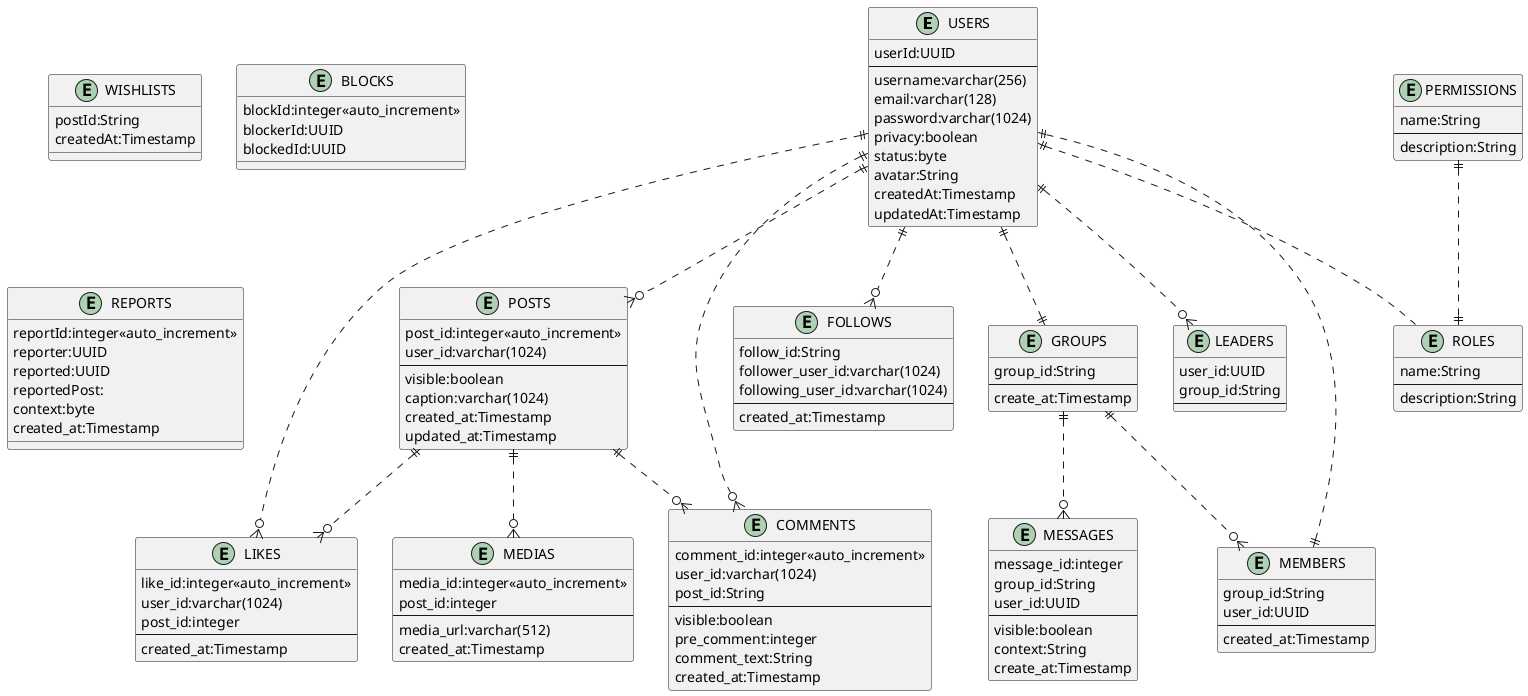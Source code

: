 @startuml

entity "USERS" as u {
    userId:UUID
    --
    username:varchar(256)
    email:varchar(128)
    password:varchar(1024)
    privacy:boolean  /'Public || Private'/
    status:byte     /'trang thai cua nguoi dung. Han che, thoai mai, chua xac thuc'/
    avatar:String   /'anh dai dien nguoi dung'/
    createdAt:Timestamp
    updatedAt:Timestamp
}

entity "LIKES" as l {
    like_id:integer<<auto_increment>> 
    user_id:varchar(1024)
    post_id:integer
    --
    created_at:Timestamp
}

entity "POSTS" as p {
    post_id:integer<<auto_increment>>
    user_id:varchar(1024)
    --
    visible:boolean /'True:hien thi, False: an'/
    caption:varchar(1024)
    created_at:Timestamp
    updated_at:Timestamp
}

entity "MEDIAS" as m {
    media_id:integer<<auto_increment>>
    post_id:integer
    --
    media_url:varchar(512)
    created_at:Timestamp
}

entity "COMMENTS" as c {
    comment_id:integer<<auto_increment>>
    user_id:varchar(1024)
    post_id:String
    --
    visible:boolean /'True: hien'/
    pre_comment:integer
    comment_text:String
    created_at:Timestamp
}

entity "FOLLOWS" as f {
    follow_id:String
    follower_user_id:varchar(1024)
    following_user_id:varchar(1024)
    --
    created_at:Timestamp
}

entity "GROUPS" as g{
    group_id:String
    ---
    create_at:Timestamp
}

entity "MEMBERS" as mem{
    group_id:String
    user_id:UUID
    ---
    created_at:Timestamp
}

entity "LEADERS" as le{
    user_id:UUID
    group_id:String
    ---
}

entity "MESSAGES" as me{
    message_id:integer
    group_id:String
    user_id:UUID
    ---
    visible:boolean
    context:String
    create_at:Timestamp
}

entity "ROLES" as ro{
    name:String
    ---
    description:String
}

entity "PERMISSIONS" as pe{
    name:String
    ---
    description:String
}

/'Tin noi bat'/
entity "WISHLISTS" as wl{
    postId:String
    createdAt:Timestamp
}

/''/
entity "BLOCKS" as bl{
    blockId:integer<<auto_increment>>
    blockerId:UUID
    blockedId:UUID
}

entity "REPORTS" as rp{
    reportId:integer<<auto_increment>>
    reporter:UUID /'id nguoi tao phieu report'/
    reported:UUID  /'id cua nguoi bi report'/
    reportedPost:   /'id cua bai post bi report'/
    context:byte
    created_at:Timestamp
}

u ||..o{ p
u ||..o{ f
u ||..o{ l
u ||..o{ c
u ||..|| g
u ||..o{ le
u ||.. ro
p ||..o{ m
p ||..o{ c
p ||..o{ l
g ||..o{ me
pe ||..|| ro
g ||..o{ mem
mem ||..|| u

@enduml